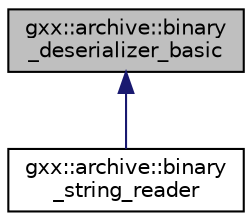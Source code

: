 digraph "gxx::archive::binary_deserializer_basic"
{
  edge [fontname="Helvetica",fontsize="10",labelfontname="Helvetica",labelfontsize="10"];
  node [fontname="Helvetica",fontsize="10",shape=record];
  Node1 [label="gxx::archive::binary\l_deserializer_basic",height=0.2,width=0.4,color="black", fillcolor="grey75", style="filled", fontcolor="black"];
  Node1 -> Node2 [dir="back",color="midnightblue",fontsize="10",style="solid",fontname="Helvetica"];
  Node2 [label="gxx::archive::binary\l_string_reader",height=0.2,width=0.4,color="black", fillcolor="white", style="filled",URL="$classgxx_1_1archive_1_1binary__string__reader.html"];
}
